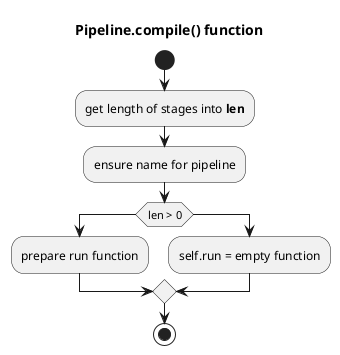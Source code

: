 @startuml

title Pipeline.compile() function

start
	:get length of stages into **len**;

	:ensure name for pipeline;

	if (len > 0)
		:prepare run function;
	else
		:self.run = empty function;
	endif
stop

@enduml